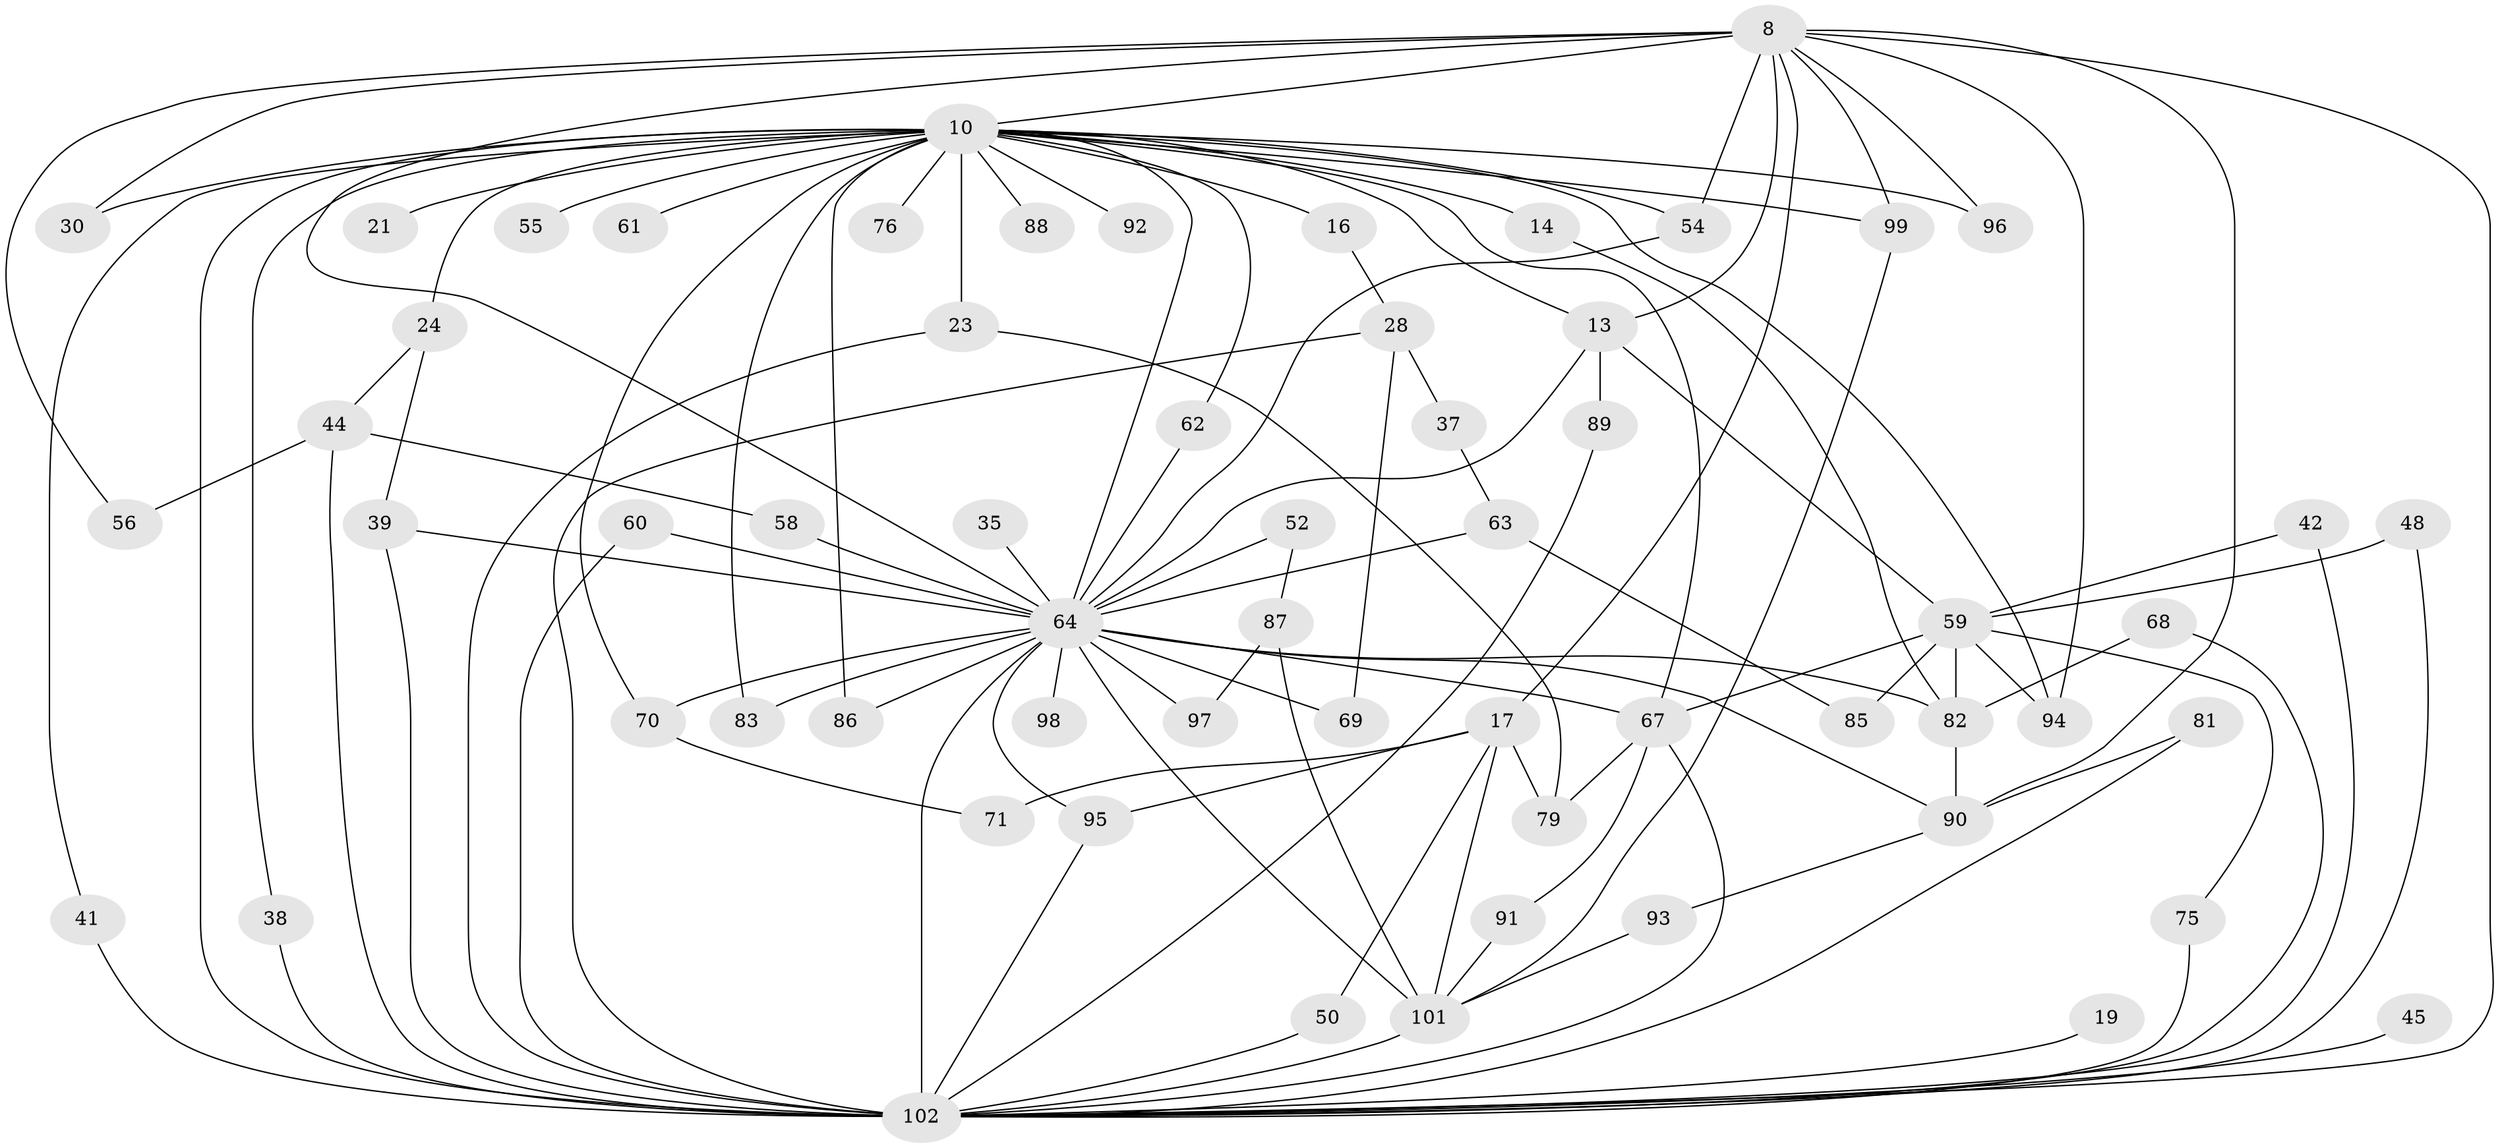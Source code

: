 // original degree distribution, {23: 0.00980392156862745, 17: 0.0196078431372549, 22: 0.00980392156862745, 24: 0.0196078431372549, 27: 0.00980392156862745, 16: 0.00980392156862745, 13: 0.00980392156862745, 19: 0.00980392156862745, 5: 0.029411764705882353, 3: 0.17647058823529413, 2: 0.5490196078431373, 4: 0.09803921568627451, 7: 0.0196078431372549, 9: 0.00980392156862745, 6: 0.0196078431372549}
// Generated by graph-tools (version 1.1) at 2025/47/03/04/25 21:47:26]
// undirected, 61 vertices, 115 edges
graph export_dot {
graph [start="1"]
  node [color=gray90,style=filled];
  8 [super="+2"];
  10 [super="+7"];
  13 [super="+12+11"];
  14;
  16;
  17;
  19;
  21;
  23 [super="+18"];
  24;
  28;
  30;
  35;
  37;
  38;
  39 [super="+25"];
  41;
  42;
  44;
  45;
  48;
  50;
  52 [super="+51"];
  54 [super="+33"];
  55;
  56;
  58;
  59 [super="+29"];
  60;
  61;
  62;
  63 [super="+27"];
  64 [super="+53+57+6"];
  67 [super="+65+46"];
  68;
  69;
  70;
  71;
  75;
  76;
  79 [super="+49"];
  81;
  82 [super="+43+32"];
  83;
  85;
  86;
  87;
  88;
  89;
  90 [super="+84"];
  91;
  92;
  93;
  94 [super="+36"];
  95 [super="+73"];
  96;
  97;
  98;
  99 [super="+34+78"];
  101 [super="+72+22+80+100"];
  102 [super="+20+77"];
  8 -- 10 [weight=6];
  8 -- 17 [weight=2];
  8 -- 30;
  8 -- 54;
  8 -- 56;
  8 -- 90 [weight=3];
  8 -- 13 [weight=2];
  8 -- 96;
  8 -- 102 [weight=6];
  8 -- 99;
  8 -- 94;
  8 -- 64 [weight=5];
  10 -- 14 [weight=2];
  10 -- 16 [weight=2];
  10 -- 21 [weight=2];
  10 -- 23 [weight=2];
  10 -- 67 [weight=3];
  10 -- 76 [weight=2];
  10 -- 83;
  10 -- 92 [weight=2];
  10 -- 70;
  10 -- 86;
  10 -- 24 [weight=2];
  10 -- 88 [weight=2];
  10 -- 30;
  10 -- 96;
  10 -- 38;
  10 -- 41;
  10 -- 55 [weight=2];
  10 -- 61 [weight=2];
  10 -- 62;
  10 -- 13;
  10 -- 102 [weight=12];
  10 -- 54;
  10 -- 94;
  10 -- 64 [weight=6];
  10 -- 99;
  13 -- 89;
  13 -- 64;
  13 -- 59;
  14 -- 82;
  16 -- 28;
  17 -- 50;
  17 -- 71;
  17 -- 101;
  17 -- 79;
  17 -- 95;
  19 -- 102 [weight=2];
  23 -- 102;
  23 -- 79;
  24 -- 39;
  24 -- 44;
  28 -- 37;
  28 -- 69;
  28 -- 102;
  35 -- 64 [weight=2];
  37 -- 63;
  38 -- 102;
  39 -- 102;
  39 -- 64;
  41 -- 102;
  42 -- 102;
  42 -- 59;
  44 -- 56;
  44 -- 58;
  44 -- 102;
  45 -- 102 [weight=2];
  48 -- 102;
  48 -- 59;
  50 -- 102;
  52 -- 87;
  52 -- 64 [weight=5];
  54 -- 64;
  58 -- 64;
  59 -- 82 [weight=2];
  59 -- 75;
  59 -- 85;
  59 -- 94;
  59 -- 67;
  60 -- 102;
  60 -- 64;
  62 -- 64;
  63 -- 85;
  63 -- 64 [weight=2];
  64 -- 82 [weight=2];
  64 -- 102 [weight=8];
  64 -- 69;
  64 -- 70;
  64 -- 83;
  64 -- 86;
  64 -- 90;
  64 -- 97;
  64 -- 98 [weight=2];
  64 -- 101 [weight=3];
  64 -- 67;
  64 -- 95;
  67 -- 91;
  67 -- 79;
  67 -- 102;
  68 -- 102;
  68 -- 82;
  70 -- 71;
  75 -- 102;
  81 -- 102;
  81 -- 90;
  82 -- 90;
  87 -- 97;
  87 -- 101;
  89 -- 102;
  90 -- 93;
  91 -- 101;
  93 -- 101;
  95 -- 102;
  99 -- 101;
  101 -- 102 [weight=2];
}
